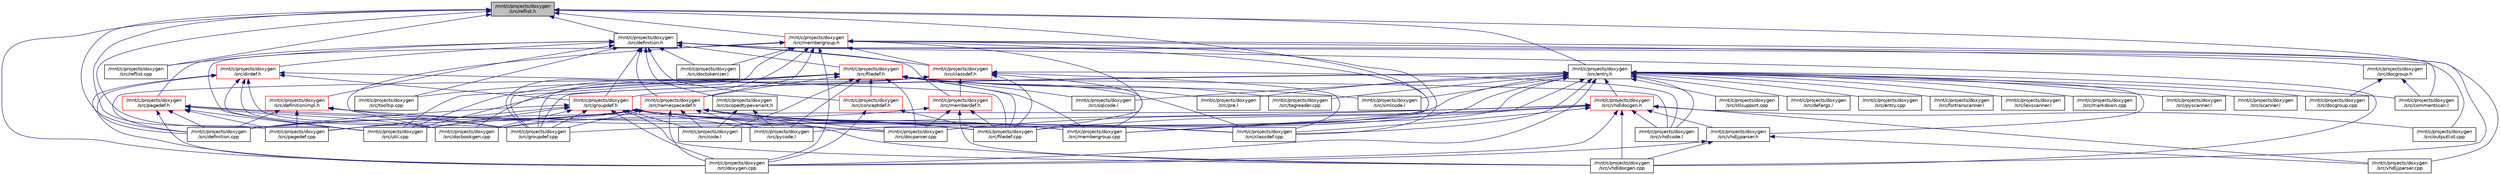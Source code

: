 digraph "/mnt/c/projects/doxygen/src/reflist.h"
{
 // LATEX_PDF_SIZE
  edge [fontname="Helvetica",fontsize="10",labelfontname="Helvetica",labelfontsize="10"];
  node [fontname="Helvetica",fontsize="10",shape=record];
  Node1 [label="/mnt/c/projects/doxygen\l/src/reflist.h",height=0.2,width=0.4,color="black", fillcolor="grey75", style="filled", fontcolor="black",tooltip=" "];
  Node1 -> Node2 [dir="back",color="midnightblue",fontsize="10",style="solid",fontname="Helvetica"];
  Node2 [label="/mnt/c/projects/doxygen\l/src/commentscan.l",height=0.2,width=0.4,color="black", fillcolor="white", style="filled",URL="$commentscan_8l.html",tooltip=" "];
  Node1 -> Node3 [dir="back",color="midnightblue",fontsize="10",style="solid",fontname="Helvetica"];
  Node3 [label="/mnt/c/projects/doxygen\l/src/definition.cpp",height=0.2,width=0.4,color="black", fillcolor="white", style="filled",URL="$definition_8cpp.html",tooltip=" "];
  Node1 -> Node4 [dir="back",color="midnightblue",fontsize="10",style="solid",fontname="Helvetica"];
  Node4 [label="/mnt/c/projects/doxygen\l/src/definition.h",height=0.2,width=0.4,color="black", fillcolor="white", style="filled",URL="$definition_8h.html",tooltip=" "];
  Node4 -> Node5 [dir="back",color="midnightblue",fontsize="10",style="solid",fontname="Helvetica"];
  Node5 [label="/mnt/c/projects/doxygen\l/src/classdef.h",height=0.2,width=0.4,color="red", fillcolor="white", style="filled",URL="$classdef_8h.html",tooltip=" "];
  Node5 -> Node6 [dir="back",color="midnightblue",fontsize="10",style="solid",fontname="Helvetica"];
  Node6 [label="/mnt/c/projects/doxygen\l/src/classdef.cpp",height=0.2,width=0.4,color="black", fillcolor="white", style="filled",URL="$classdef_8cpp.html",tooltip=" "];
  Node5 -> Node13 [dir="back",color="midnightblue",fontsize="10",style="solid",fontname="Helvetica"];
  Node13 [label="/mnt/c/projects/doxygen\l/src/docbookgen.cpp",height=0.2,width=0.4,color="black", fillcolor="white", style="filled",URL="$docbookgen_8cpp.html",tooltip=" "];
  Node5 -> Node18 [dir="back",color="midnightblue",fontsize="10",style="solid",fontname="Helvetica"];
  Node18 [label="/mnt/c/projects/doxygen\l/src/filedef.cpp",height=0.2,width=0.4,color="black", fillcolor="white", style="filled",URL="$filedef_8cpp.html",tooltip=" "];
  Node5 -> Node20 [dir="back",color="midnightblue",fontsize="10",style="solid",fontname="Helvetica"];
  Node20 [label="/mnt/c/projects/doxygen\l/src/groupdef.cpp",height=0.2,width=0.4,color="black", fillcolor="white", style="filled",URL="$groupdef_8cpp.html",tooltip=" "];
  Node5 -> Node39 [dir="back",color="midnightblue",fontsize="10",style="solid",fontname="Helvetica"];
  Node39 [label="/mnt/c/projects/doxygen\l/src/memberdef.h",height=0.2,width=0.4,color="red", fillcolor="white", style="filled",URL="$memberdef_8h.html",tooltip=" "];
  Node39 -> Node13 [dir="back",color="midnightblue",fontsize="10",style="solid",fontname="Helvetica"];
  Node39 -> Node14 [dir="back",color="midnightblue",fontsize="10",style="solid",fontname="Helvetica"];
  Node14 [label="/mnt/c/projects/doxygen\l/src/docparser.cpp",height=0.2,width=0.4,color="black", fillcolor="white", style="filled",URL="$docparser_8cpp.html",tooltip=" "];
  Node39 -> Node18 [dir="back",color="midnightblue",fontsize="10",style="solid",fontname="Helvetica"];
  Node39 -> Node29 [dir="back",color="midnightblue",fontsize="10",style="solid",fontname="Helvetica"];
  Node29 [label="/mnt/c/projects/doxygen\l/src/vhdldocgen.cpp",height=0.2,width=0.4,color="black", fillcolor="white", style="filled",URL="$vhdldocgen_8cpp.html",tooltip=" "];
  Node5 -> Node71 [dir="back",color="midnightblue",fontsize="10",style="solid",fontname="Helvetica"];
  Node71 [label="/mnt/c/projects/doxygen\l/src/membergroup.cpp",height=0.2,width=0.4,color="black", fillcolor="white", style="filled",URL="$membergroup_8cpp.html",tooltip=" "];
  Node5 -> Node28 [dir="back",color="midnightblue",fontsize="10",style="solid",fontname="Helvetica"];
  Node28 [label="/mnt/c/projects/doxygen\l/src/util.cpp",height=0.2,width=0.4,color="black", fillcolor="white", style="filled",URL="$util_8cpp.html",tooltip=" "];
  Node5 -> Node80 [dir="back",color="midnightblue",fontsize="10",style="solid",fontname="Helvetica"];
  Node80 [label="/mnt/c/projects/doxygen\l/src/vhdlcode.l",height=0.2,width=0.4,color="black", fillcolor="white", style="filled",URL="$vhdlcode_8l.html",tooltip=" "];
  Node4 -> Node95 [dir="back",color="midnightblue",fontsize="10",style="solid",fontname="Helvetica"];
  Node95 [label="/mnt/c/projects/doxygen\l/src/conceptdef.h",height=0.2,width=0.4,color="red", fillcolor="white", style="filled",URL="$conceptdef_8h.html",tooltip=" "];
  Node95 -> Node17 [dir="back",color="midnightblue",fontsize="10",style="solid",fontname="Helvetica"];
  Node17 [label="/mnt/c/projects/doxygen\l/src/doxygen.cpp",height=0.2,width=0.4,color="black", fillcolor="white", style="filled",URL="$doxygen_8cpp.html",tooltip=" "];
  Node95 -> Node18 [dir="back",color="midnightblue",fontsize="10",style="solid",fontname="Helvetica"];
  Node4 -> Node120 [dir="back",color="midnightblue",fontsize="10",style="solid",fontname="Helvetica"];
  Node120 [label="/mnt/c/projects/doxygen\l/src/definitionimpl.h",height=0.2,width=0.4,color="red", fillcolor="white", style="filled",URL="$definitionimpl_8h.html",tooltip=" "];
  Node120 -> Node6 [dir="back",color="midnightblue",fontsize="10",style="solid",fontname="Helvetica"];
  Node120 -> Node3 [dir="back",color="midnightblue",fontsize="10",style="solid",fontname="Helvetica"];
  Node120 -> Node18 [dir="back",color="midnightblue",fontsize="10",style="solid",fontname="Helvetica"];
  Node120 -> Node20 [dir="back",color="midnightblue",fontsize="10",style="solid",fontname="Helvetica"];
  Node120 -> Node78 [dir="back",color="midnightblue",fontsize="10",style="solid",fontname="Helvetica"];
  Node78 [label="/mnt/c/projects/doxygen\l/src/pagedef.cpp",height=0.2,width=0.4,color="black", fillcolor="white", style="filled",URL="$pagedef_8cpp.html",tooltip=" "];
  Node4 -> Node121 [dir="back",color="midnightblue",fontsize="10",style="solid",fontname="Helvetica"];
  Node121 [label="/mnt/c/projects/doxygen\l/src/dirdef.h",height=0.2,width=0.4,color="red", fillcolor="white", style="filled",URL="$dirdef_8h.html",tooltip=" "];
  Node121 -> Node3 [dir="back",color="midnightblue",fontsize="10",style="solid",fontname="Helvetica"];
  Node121 -> Node13 [dir="back",color="midnightblue",fontsize="10",style="solid",fontname="Helvetica"];
  Node121 -> Node17 [dir="back",color="midnightblue",fontsize="10",style="solid",fontname="Helvetica"];
  Node121 -> Node18 [dir="back",color="midnightblue",fontsize="10",style="solid",fontname="Helvetica"];
  Node121 -> Node20 [dir="back",color="midnightblue",fontsize="10",style="solid",fontname="Helvetica"];
  Node121 -> Node123 [dir="back",color="midnightblue",fontsize="10",style="solid",fontname="Helvetica"];
  Node123 [label="/mnt/c/projects/doxygen\l/src/groupdef.h",height=0.2,width=0.4,color="red", fillcolor="white", style="filled",URL="$groupdef_8h.html",tooltip=" "];
  Node123 -> Node6 [dir="back",color="midnightblue",fontsize="10",style="solid",fontname="Helvetica"];
  Node123 -> Node9 [dir="back",color="midnightblue",fontsize="10",style="solid",fontname="Helvetica"];
  Node9 [label="/mnt/c/projects/doxygen\l/src/code.l",height=0.2,width=0.4,color="black", fillcolor="white", style="filled",URL="$code_8l.html",tooltip=" "];
  Node123 -> Node3 [dir="back",color="midnightblue",fontsize="10",style="solid",fontname="Helvetica"];
  Node123 -> Node13 [dir="back",color="midnightblue",fontsize="10",style="solid",fontname="Helvetica"];
  Node123 -> Node14 [dir="back",color="midnightblue",fontsize="10",style="solid",fontname="Helvetica"];
  Node123 -> Node17 [dir="back",color="midnightblue",fontsize="10",style="solid",fontname="Helvetica"];
  Node123 -> Node18 [dir="back",color="midnightblue",fontsize="10",style="solid",fontname="Helvetica"];
  Node123 -> Node20 [dir="back",color="midnightblue",fontsize="10",style="solid",fontname="Helvetica"];
  Node123 -> Node71 [dir="back",color="midnightblue",fontsize="10",style="solid",fontname="Helvetica"];
  Node123 -> Node78 [dir="back",color="midnightblue",fontsize="10",style="solid",fontname="Helvetica"];
  Node123 -> Node25 [dir="back",color="midnightblue",fontsize="10",style="solid",fontname="Helvetica"];
  Node25 [label="/mnt/c/projects/doxygen\l/src/pycode.l",height=0.2,width=0.4,color="black", fillcolor="white", style="filled",URL="$pycode_8l.html",tooltip=" "];
  Node123 -> Node28 [dir="back",color="midnightblue",fontsize="10",style="solid",fontname="Helvetica"];
  Node123 -> Node29 [dir="back",color="midnightblue",fontsize="10",style="solid",fontname="Helvetica"];
  Node121 -> Node28 [dir="back",color="midnightblue",fontsize="10",style="solid",fontname="Helvetica"];
  Node4 -> Node52 [dir="back",color="midnightblue",fontsize="10",style="solid",fontname="Helvetica"];
  Node52 [label="/mnt/c/projects/doxygen\l/src/doctokenizer.l",height=0.2,width=0.4,color="black", fillcolor="white", style="filled",URL="$doctokenizer_8l.html",tooltip=" "];
  Node4 -> Node94 [dir="back",color="midnightblue",fontsize="10",style="solid",fontname="Helvetica"];
  Node94 [label="/mnt/c/projects/doxygen\l/src/filedef.h",height=0.2,width=0.4,color="red", fillcolor="white", style="filled",URL="$filedef_8h.html",tooltip=" "];
  Node94 -> Node6 [dir="back",color="midnightblue",fontsize="10",style="solid",fontname="Helvetica"];
  Node94 -> Node9 [dir="back",color="midnightblue",fontsize="10",style="solid",fontname="Helvetica"];
  Node94 -> Node95 [dir="back",color="midnightblue",fontsize="10",style="solid",fontname="Helvetica"];
  Node94 -> Node3 [dir="back",color="midnightblue",fontsize="10",style="solid",fontname="Helvetica"];
  Node94 -> Node14 [dir="back",color="midnightblue",fontsize="10",style="solid",fontname="Helvetica"];
  Node94 -> Node18 [dir="back",color="midnightblue",fontsize="10",style="solid",fontname="Helvetica"];
  Node94 -> Node20 [dir="back",color="midnightblue",fontsize="10",style="solid",fontname="Helvetica"];
  Node94 -> Node71 [dir="back",color="midnightblue",fontsize="10",style="solid",fontname="Helvetica"];
  Node94 -> Node113 [dir="back",color="midnightblue",fontsize="10",style="solid",fontname="Helvetica"];
  Node113 [label="/mnt/c/projects/doxygen\l/src/namespacedef.h",height=0.2,width=0.4,color="red", fillcolor="white", style="filled",URL="$namespacedef_8h.html",tooltip=" "];
  Node113 -> Node6 [dir="back",color="midnightblue",fontsize="10",style="solid",fontname="Helvetica"];
  Node113 -> Node9 [dir="back",color="midnightblue",fontsize="10",style="solid",fontname="Helvetica"];
  Node113 -> Node3 [dir="back",color="midnightblue",fontsize="10",style="solid",fontname="Helvetica"];
  Node113 -> Node13 [dir="back",color="midnightblue",fontsize="10",style="solid",fontname="Helvetica"];
  Node113 -> Node14 [dir="back",color="midnightblue",fontsize="10",style="solid",fontname="Helvetica"];
  Node113 -> Node17 [dir="back",color="midnightblue",fontsize="10",style="solid",fontname="Helvetica"];
  Node113 -> Node18 [dir="back",color="midnightblue",fontsize="10",style="solid",fontname="Helvetica"];
  Node113 -> Node20 [dir="back",color="midnightblue",fontsize="10",style="solid",fontname="Helvetica"];
  Node113 -> Node71 [dir="back",color="midnightblue",fontsize="10",style="solid",fontname="Helvetica"];
  Node113 -> Node78 [dir="back",color="midnightblue",fontsize="10",style="solid",fontname="Helvetica"];
  Node113 -> Node25 [dir="back",color="midnightblue",fontsize="10",style="solid",fontname="Helvetica"];
  Node113 -> Node28 [dir="back",color="midnightblue",fontsize="10",style="solid",fontname="Helvetica"];
  Node113 -> Node29 [dir="back",color="midnightblue",fontsize="10",style="solid",fontname="Helvetica"];
  Node94 -> Node84 [dir="back",color="midnightblue",fontsize="10",style="solid",fontname="Helvetica"];
  Node84 [label="/mnt/c/projects/doxygen\l/src/pre.l",height=0.2,width=0.4,color="black", fillcolor="white", style="filled",URL="$pre_8l.html",tooltip=" "];
  Node94 -> Node25 [dir="back",color="midnightblue",fontsize="10",style="solid",fontname="Helvetica"];
  Node94 -> Node79 [dir="back",color="midnightblue",fontsize="10",style="solid",fontname="Helvetica"];
  Node79 [label="/mnt/c/projects/doxygen\l/src/sqlcode.l",height=0.2,width=0.4,color="black", fillcolor="white", style="filled",URL="$sqlcode_8l.html",tooltip=" "];
  Node94 -> Node91 [dir="back",color="midnightblue",fontsize="10",style="solid",fontname="Helvetica"];
  Node91 [label="/mnt/c/projects/doxygen\l/src/tagreader.cpp",height=0.2,width=0.4,color="black", fillcolor="white", style="filled",URL="$tagreader_8cpp.html",tooltip=" "];
  Node94 -> Node92 [dir="back",color="midnightblue",fontsize="10",style="solid",fontname="Helvetica"];
  Node92 [label="/mnt/c/projects/doxygen\l/src/tooltip.cpp",height=0.2,width=0.4,color="black", fillcolor="white", style="filled",URL="$tooltip_8cpp.html",tooltip=" "];
  Node94 -> Node28 [dir="back",color="midnightblue",fontsize="10",style="solid",fontname="Helvetica"];
  Node94 -> Node80 [dir="back",color="midnightblue",fontsize="10",style="solid",fontname="Helvetica"];
  Node94 -> Node82 [dir="back",color="midnightblue",fontsize="10",style="solid",fontname="Helvetica"];
  Node82 [label="/mnt/c/projects/doxygen\l/src/xmlcode.l",height=0.2,width=0.4,color="black", fillcolor="white", style="filled",URL="$xmlcode_8l.html",tooltip=" "];
  Node4 -> Node123 [dir="back",color="midnightblue",fontsize="10",style="solid",fontname="Helvetica"];
  Node4 -> Node39 [dir="back",color="midnightblue",fontsize="10",style="solid",fontname="Helvetica"];
  Node4 -> Node113 [dir="back",color="midnightblue",fontsize="10",style="solid",fontname="Helvetica"];
  Node4 -> Node76 [dir="back",color="midnightblue",fontsize="10",style="solid",fontname="Helvetica"];
  Node76 [label="/mnt/c/projects/doxygen\l/src/outputlist.cpp",height=0.2,width=0.4,color="black", fillcolor="white", style="filled",URL="$outputlist_8cpp.html",tooltip=" "];
  Node4 -> Node125 [dir="back",color="midnightblue",fontsize="10",style="solid",fontname="Helvetica"];
  Node125 [label="/mnt/c/projects/doxygen\l/src/pagedef.h",height=0.2,width=0.4,color="red", fillcolor="white", style="filled",URL="$pagedef_8h.html",tooltip=" "];
  Node125 -> Node3 [dir="back",color="midnightblue",fontsize="10",style="solid",fontname="Helvetica"];
  Node125 -> Node13 [dir="back",color="midnightblue",fontsize="10",style="solid",fontname="Helvetica"];
  Node125 -> Node14 [dir="back",color="midnightblue",fontsize="10",style="solid",fontname="Helvetica"];
  Node125 -> Node17 [dir="back",color="midnightblue",fontsize="10",style="solid",fontname="Helvetica"];
  Node125 -> Node20 [dir="back",color="midnightblue",fontsize="10",style="solid",fontname="Helvetica"];
  Node125 -> Node78 [dir="back",color="midnightblue",fontsize="10",style="solid",fontname="Helvetica"];
  Node125 -> Node28 [dir="back",color="midnightblue",fontsize="10",style="solid",fontname="Helvetica"];
  Node4 -> Node107 [dir="back",color="midnightblue",fontsize="10",style="solid",fontname="Helvetica"];
  Node107 [label="/mnt/c/projects/doxygen\l/src/reflist.cpp",height=0.2,width=0.4,color="black", fillcolor="white", style="filled",URL="$reflist_8cpp.html",tooltip=" "];
  Node4 -> Node126 [dir="back",color="midnightblue",fontsize="10",style="solid",fontname="Helvetica"];
  Node126 [label="/mnt/c/projects/doxygen\l/src/scopedtypevariant.h",height=0.2,width=0.4,color="black", fillcolor="white", style="filled",URL="$scopedtypevariant_8h.html",tooltip=" "];
  Node126 -> Node9 [dir="back",color="midnightblue",fontsize="10",style="solid",fontname="Helvetica"];
  Node126 -> Node25 [dir="back",color="midnightblue",fontsize="10",style="solid",fontname="Helvetica"];
  Node4 -> Node92 [dir="back",color="midnightblue",fontsize="10",style="solid",fontname="Helvetica"];
  Node4 -> Node29 [dir="back",color="midnightblue",fontsize="10",style="solid",fontname="Helvetica"];
  Node4 -> Node81 [dir="back",color="midnightblue",fontsize="10",style="solid",fontname="Helvetica"];
  Node81 [label="/mnt/c/projects/doxygen\l/src/vhdljjparser.cpp",height=0.2,width=0.4,color="black", fillcolor="white", style="filled",URL="$vhdljjparser_8cpp.html",tooltip=" "];
  Node1 -> Node14 [dir="back",color="midnightblue",fontsize="10",style="solid",fontname="Helvetica"];
  Node1 -> Node17 [dir="back",color="midnightblue",fontsize="10",style="solid",fontname="Helvetica"];
  Node1 -> Node127 [dir="back",color="midnightblue",fontsize="10",style="solid",fontname="Helvetica"];
  Node127 [label="/mnt/c/projects/doxygen\l/src/entry.h",height=0.2,width=0.4,color="black", fillcolor="white", style="filled",URL="$entry_8h.html",tooltip=" "];
  Node127 -> Node6 [dir="back",color="midnightblue",fontsize="10",style="solid",fontname="Helvetica"];
  Node127 -> Node9 [dir="back",color="midnightblue",fontsize="10",style="solid",fontname="Helvetica"];
  Node127 -> Node2 [dir="back",color="midnightblue",fontsize="10",style="solid",fontname="Helvetica"];
  Node127 -> Node99 [dir="back",color="midnightblue",fontsize="10",style="solid",fontname="Helvetica"];
  Node99 [label="/mnt/c/projects/doxygen\l/src/defargs.l",height=0.2,width=0.4,color="black", fillcolor="white", style="filled",URL="$defargs_8l.html",tooltip=" "];
  Node127 -> Node51 [dir="back",color="midnightblue",fontsize="10",style="solid",fontname="Helvetica"];
  Node51 [label="/mnt/c/projects/doxygen\l/src/docgroup.cpp",height=0.2,width=0.4,color="black", fillcolor="white", style="filled",URL="$docgroup_8cpp.html",tooltip=" "];
  Node127 -> Node17 [dir="back",color="midnightblue",fontsize="10",style="solid",fontname="Helvetica"];
  Node127 -> Node61 [dir="back",color="midnightblue",fontsize="10",style="solid",fontname="Helvetica"];
  Node61 [label="/mnt/c/projects/doxygen\l/src/entry.cpp",height=0.2,width=0.4,color="black", fillcolor="white", style="filled",URL="$entry_8cpp.html",tooltip=" "];
  Node127 -> Node18 [dir="back",color="midnightblue",fontsize="10",style="solid",fontname="Helvetica"];
  Node127 -> Node63 [dir="back",color="midnightblue",fontsize="10",style="solid",fontname="Helvetica"];
  Node63 [label="/mnt/c/projects/doxygen\l/src/fortranscanner.l",height=0.2,width=0.4,color="black", fillcolor="white", style="filled",URL="$fortranscanner_8l.html",tooltip=" "];
  Node127 -> Node20 [dir="back",color="midnightblue",fontsize="10",style="solid",fontname="Helvetica"];
  Node127 -> Node105 [dir="back",color="midnightblue",fontsize="10",style="solid",fontname="Helvetica"];
  Node105 [label="/mnt/c/projects/doxygen\l/src/lexscanner.l",height=0.2,width=0.4,color="black", fillcolor="white", style="filled",URL="$lexscanner_8l.html",tooltip=" "];
  Node127 -> Node70 [dir="back",color="midnightblue",fontsize="10",style="solid",fontname="Helvetica"];
  Node70 [label="/mnt/c/projects/doxygen\l/src/markdown.cpp",height=0.2,width=0.4,color="black", fillcolor="white", style="filled",URL="$markdown_8cpp.html",tooltip=" "];
  Node127 -> Node71 [dir="back",color="midnightblue",fontsize="10",style="solid",fontname="Helvetica"];
  Node127 -> Node84 [dir="back",color="midnightblue",fontsize="10",style="solid",fontname="Helvetica"];
  Node127 -> Node25 [dir="back",color="midnightblue",fontsize="10",style="solid",fontname="Helvetica"];
  Node127 -> Node85 [dir="back",color="midnightblue",fontsize="10",style="solid",fontname="Helvetica"];
  Node85 [label="/mnt/c/projects/doxygen\l/src/pyscanner.l",height=0.2,width=0.4,color="black", fillcolor="white", style="filled",URL="$pyscanner_8l.html",tooltip=" "];
  Node127 -> Node88 [dir="back",color="midnightblue",fontsize="10",style="solid",fontname="Helvetica"];
  Node88 [label="/mnt/c/projects/doxygen\l/src/scanner.l",height=0.2,width=0.4,color="black", fillcolor="white", style="filled",URL="$scanner_8l.html",tooltip=" "];
  Node127 -> Node79 [dir="back",color="midnightblue",fontsize="10",style="solid",fontname="Helvetica"];
  Node127 -> Node128 [dir="back",color="midnightblue",fontsize="10",style="solid",fontname="Helvetica"];
  Node128 [label="/mnt/c/projects/doxygen\l/src/stlsupport.cpp",height=0.2,width=0.4,color="black", fillcolor="white", style="filled",URL="$stlsupport_8cpp.html",tooltip=" "];
  Node127 -> Node91 [dir="back",color="midnightblue",fontsize="10",style="solid",fontname="Helvetica"];
  Node127 -> Node28 [dir="back",color="midnightblue",fontsize="10",style="solid",fontname="Helvetica"];
  Node127 -> Node80 [dir="back",color="midnightblue",fontsize="10",style="solid",fontname="Helvetica"];
  Node127 -> Node129 [dir="back",color="midnightblue",fontsize="10",style="solid",fontname="Helvetica"];
  Node129 [label="/mnt/c/projects/doxygen\l/src/vhdldocgen.h",height=0.2,width=0.4,color="red", fillcolor="white", style="filled",URL="$vhdldocgen_8h.html",tooltip=" "];
  Node129 -> Node6 [dir="back",color="midnightblue",fontsize="10",style="solid",fontname="Helvetica"];
  Node129 -> Node3 [dir="back",color="midnightblue",fontsize="10",style="solid",fontname="Helvetica"];
  Node129 -> Node14 [dir="back",color="midnightblue",fontsize="10",style="solid",fontname="Helvetica"];
  Node129 -> Node17 [dir="back",color="midnightblue",fontsize="10",style="solid",fontname="Helvetica"];
  Node129 -> Node18 [dir="back",color="midnightblue",fontsize="10",style="solid",fontname="Helvetica"];
  Node129 -> Node20 [dir="back",color="midnightblue",fontsize="10",style="solid",fontname="Helvetica"];
  Node129 -> Node76 [dir="back",color="midnightblue",fontsize="10",style="solid",fontname="Helvetica"];
  Node129 -> Node80 [dir="back",color="midnightblue",fontsize="10",style="solid",fontname="Helvetica"];
  Node129 -> Node29 [dir="back",color="midnightblue",fontsize="10",style="solid",fontname="Helvetica"];
  Node129 -> Node81 [dir="back",color="midnightblue",fontsize="10",style="solid",fontname="Helvetica"];
  Node129 -> Node111 [dir="back",color="midnightblue",fontsize="10",style="solid",fontname="Helvetica"];
  Node111 [label="/mnt/c/projects/doxygen\l/src/vhdljjparser.h",height=0.2,width=0.4,color="black", fillcolor="white", style="filled",URL="$vhdljjparser_8h.html",tooltip=" "];
  Node111 -> Node17 [dir="back",color="midnightblue",fontsize="10",style="solid",fontname="Helvetica"];
  Node111 -> Node29 [dir="back",color="midnightblue",fontsize="10",style="solid",fontname="Helvetica"];
  Node111 -> Node81 [dir="back",color="midnightblue",fontsize="10",style="solid",fontname="Helvetica"];
  Node127 -> Node111 [dir="back",color="midnightblue",fontsize="10",style="solid",fontname="Helvetica"];
  Node127 -> Node82 [dir="back",color="midnightblue",fontsize="10",style="solid",fontname="Helvetica"];
  Node1 -> Node130 [dir="back",color="midnightblue",fontsize="10",style="solid",fontname="Helvetica"];
  Node130 [label="/mnt/c/projects/doxygen\l/src/membergroup.h",height=0.2,width=0.4,color="red", fillcolor="white", style="filled",URL="$membergroup_8h.html",tooltip=" "];
  Node130 -> Node6 [dir="back",color="midnightblue",fontsize="10",style="solid",fontname="Helvetica"];
  Node130 -> Node5 [dir="back",color="midnightblue",fontsize="10",style="solid",fontname="Helvetica"];
  Node130 -> Node13 [dir="back",color="midnightblue",fontsize="10",style="solid",fontname="Helvetica"];
  Node130 -> Node131 [dir="back",color="midnightblue",fontsize="10",style="solid",fontname="Helvetica"];
  Node131 [label="/mnt/c/projects/doxygen\l/src/docgroup.h",height=0.2,width=0.4,color="black", fillcolor="white", style="filled",URL="$docgroup_8h.html",tooltip=" "];
  Node131 -> Node2 [dir="back",color="midnightblue",fontsize="10",style="solid",fontname="Helvetica"];
  Node131 -> Node51 [dir="back",color="midnightblue",fontsize="10",style="solid",fontname="Helvetica"];
  Node130 -> Node52 [dir="back",color="midnightblue",fontsize="10",style="solid",fontname="Helvetica"];
  Node130 -> Node17 [dir="back",color="midnightblue",fontsize="10",style="solid",fontname="Helvetica"];
  Node130 -> Node18 [dir="back",color="midnightblue",fontsize="10",style="solid",fontname="Helvetica"];
  Node130 -> Node20 [dir="back",color="midnightblue",fontsize="10",style="solid",fontname="Helvetica"];
  Node130 -> Node123 [dir="back",color="midnightblue",fontsize="10",style="solid",fontname="Helvetica"];
  Node130 -> Node71 [dir="back",color="midnightblue",fontsize="10",style="solid",fontname="Helvetica"];
  Node130 -> Node113 [dir="back",color="midnightblue",fontsize="10",style="solid",fontname="Helvetica"];
  Node130 -> Node28 [dir="back",color="midnightblue",fontsize="10",style="solid",fontname="Helvetica"];
  Node130 -> Node29 [dir="back",color="midnightblue",fontsize="10",style="solid",fontname="Helvetica"];
  Node1 -> Node78 [dir="back",color="midnightblue",fontsize="10",style="solid",fontname="Helvetica"];
  Node1 -> Node107 [dir="back",color="midnightblue",fontsize="10",style="solid",fontname="Helvetica"];
  Node1 -> Node28 [dir="back",color="midnightblue",fontsize="10",style="solid",fontname="Helvetica"];
}
